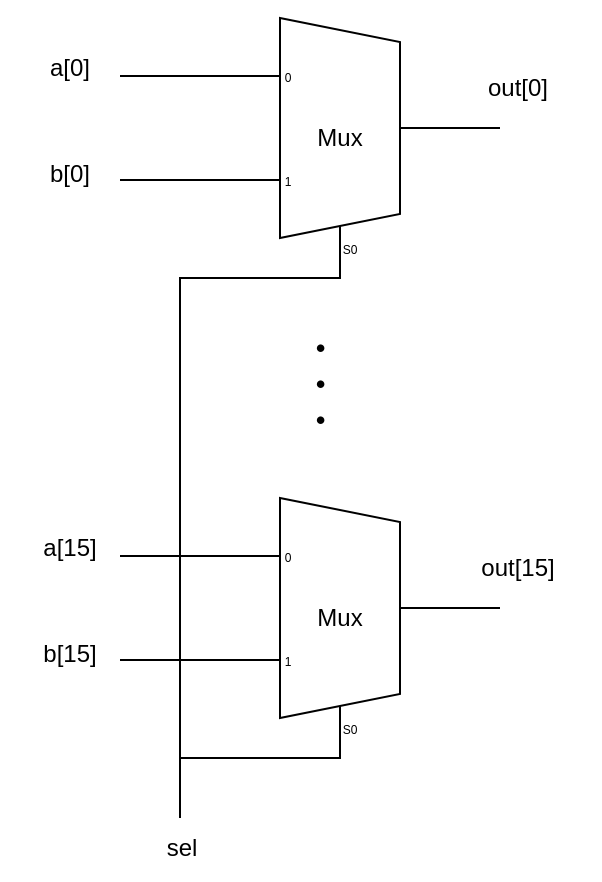 <mxfile version="24.7.17">
  <diagram name="ページ1" id="kCZ1K9Wbg2DakUKIsbAN">
    <mxGraphModel dx="1098" dy="868" grid="1" gridSize="10" guides="1" tooltips="1" connect="1" arrows="1" fold="1" page="1" pageScale="1" pageWidth="827" pageHeight="1169" math="0" shadow="0">
      <root>
        <mxCell id="0" />
        <mxCell id="1" parent="0" />
        <mxCell id="yifaa34ucXqF-eC60_fF-23" value="" style="rounded=0;whiteSpace=wrap;html=1;fillColor=none;strokeColor=none;" parent="1" vertex="1">
          <mxGeometry x="130" y="81" width="300" height="440" as="geometry" />
        </mxCell>
        <mxCell id="yifaa34ucXqF-eC60_fF-21" value="&lt;span style=&quot;font-size: 15px;&quot;&gt;・&lt;/span&gt;&lt;div style=&quot;font-size: 15px;&quot;&gt;&lt;span style=&quot;font-size: 15px;&quot;&gt;・&lt;/span&gt;&lt;/div&gt;&lt;div style=&quot;font-size: 15px;&quot;&gt;&lt;span style=&quot;font-size: 15px;&quot;&gt;・&lt;/span&gt;&lt;/div&gt;" style="text;html=1;align=center;verticalAlign=middle;whiteSpace=wrap;rounded=0;fontStyle=1;fontSize=15;" parent="1" vertex="1">
          <mxGeometry x="260" y="250" width="60" height="45" as="geometry" />
        </mxCell>
        <mxCell id="Q2xhgx171ck7sQDFLJzE-2" value="" style="endArrow=none;html=1;rounded=0;entryX=1;entryY=0.5;entryDx=0;entryDy=-5;entryPerimeter=0;" edge="1" parent="1" target="Q2xhgx171ck7sQDFLJzE-25">
          <mxGeometry width="50" height="50" relative="1" as="geometry">
            <mxPoint x="380" y="145" as="sourcePoint" />
            <mxPoint x="350.0" y="144.86" as="targetPoint" />
          </mxGeometry>
        </mxCell>
        <mxCell id="Q2xhgx171ck7sQDFLJzE-4" value="" style="endArrow=none;html=1;rounded=0;entryX=0;entryY=0.217;entryDx=0;entryDy=3;entryPerimeter=0;" edge="1" parent="1" target="Q2xhgx171ck7sQDFLJzE-25">
          <mxGeometry width="50" height="50" relative="1" as="geometry">
            <mxPoint x="190" y="119" as="sourcePoint" />
            <mxPoint x="250.0" y="114.92" as="targetPoint" />
          </mxGeometry>
        </mxCell>
        <mxCell id="Q2xhgx171ck7sQDFLJzE-5" value="a[0]" style="text;html=1;align=center;verticalAlign=middle;whiteSpace=wrap;rounded=0;" vertex="1" parent="1">
          <mxGeometry x="140" y="100" width="50" height="30" as="geometry" />
        </mxCell>
        <mxCell id="Q2xhgx171ck7sQDFLJzE-7" value="b[0]" style="text;html=1;align=center;verticalAlign=middle;whiteSpace=wrap;rounded=0;" vertex="1" parent="1">
          <mxGeometry x="140" y="153" width="50" height="30" as="geometry" />
        </mxCell>
        <mxCell id="Q2xhgx171ck7sQDFLJzE-8" value="out[0]" style="text;html=1;align=center;verticalAlign=middle;whiteSpace=wrap;rounded=0;" vertex="1" parent="1">
          <mxGeometry x="364" y="110" width="50" height="30" as="geometry" />
        </mxCell>
        <mxCell id="Q2xhgx171ck7sQDFLJzE-25" value="Mux" style="shadow=0;dashed=0;align=center;html=1;strokeWidth=1;shape=mxgraph.electrical.abstract.mux2;whiteSpace=wrap;" vertex="1" parent="1">
          <mxGeometry x="260" y="90" width="80" height="120" as="geometry" />
        </mxCell>
        <mxCell id="Q2xhgx171ck7sQDFLJzE-27" value="sel" style="text;html=1;align=center;verticalAlign=middle;whiteSpace=wrap;rounded=0;" vertex="1" parent="1">
          <mxGeometry x="206" y="490" width="30" height="30" as="geometry" />
        </mxCell>
        <mxCell id="Q2xhgx171ck7sQDFLJzE-29" value="" style="endArrow=none;html=1;rounded=0;entryX=0.375;entryY=1;entryDx=10;entryDy=0;entryPerimeter=0;" edge="1" parent="1" target="Q2xhgx171ck7sQDFLJzE-25">
          <mxGeometry width="50" height="50" relative="1" as="geometry">
            <mxPoint x="220" y="490" as="sourcePoint" />
            <mxPoint x="300" y="220" as="targetPoint" />
            <Array as="points">
              <mxPoint x="220" y="220" />
              <mxPoint x="300" y="220" />
            </Array>
          </mxGeometry>
        </mxCell>
        <mxCell id="Q2xhgx171ck7sQDFLJzE-30" value="" style="endArrow=none;html=1;rounded=0;entryX=0;entryY=0.65;entryDx=0;entryDy=3;entryPerimeter=0;" edge="1" parent="1" target="Q2xhgx171ck7sQDFLJzE-25">
          <mxGeometry width="50" height="50" relative="1" as="geometry">
            <mxPoint x="190" y="171" as="sourcePoint" />
            <mxPoint x="260" y="170" as="targetPoint" />
          </mxGeometry>
        </mxCell>
        <mxCell id="Q2xhgx171ck7sQDFLJzE-39" value="" style="endArrow=none;html=1;rounded=0;entryX=1;entryY=0.5;entryDx=0;entryDy=-5;entryPerimeter=0;" edge="1" target="Q2xhgx171ck7sQDFLJzE-44" parent="1">
          <mxGeometry width="50" height="50" relative="1" as="geometry">
            <mxPoint x="380" y="385" as="sourcePoint" />
            <mxPoint x="350.0" y="384.86" as="targetPoint" />
          </mxGeometry>
        </mxCell>
        <mxCell id="Q2xhgx171ck7sQDFLJzE-40" value="" style="endArrow=none;html=1;rounded=0;entryX=0;entryY=0.217;entryDx=0;entryDy=3;entryPerimeter=0;" edge="1" target="Q2xhgx171ck7sQDFLJzE-44" parent="1">
          <mxGeometry width="50" height="50" relative="1" as="geometry">
            <mxPoint x="190" y="359" as="sourcePoint" />
            <mxPoint x="250.0" y="354.92" as="targetPoint" />
          </mxGeometry>
        </mxCell>
        <mxCell id="Q2xhgx171ck7sQDFLJzE-41" value="a[15]" style="text;html=1;align=center;verticalAlign=middle;whiteSpace=wrap;rounded=0;" vertex="1" parent="1">
          <mxGeometry x="140" y="340" width="50" height="30" as="geometry" />
        </mxCell>
        <mxCell id="Q2xhgx171ck7sQDFLJzE-42" value="b[15]" style="text;html=1;align=center;verticalAlign=middle;whiteSpace=wrap;rounded=0;" vertex="1" parent="1">
          <mxGeometry x="140" y="393" width="50" height="30" as="geometry" />
        </mxCell>
        <mxCell id="Q2xhgx171ck7sQDFLJzE-43" value="out[15]" style="text;html=1;align=center;verticalAlign=middle;whiteSpace=wrap;rounded=0;" vertex="1" parent="1">
          <mxGeometry x="364" y="350" width="50" height="30" as="geometry" />
        </mxCell>
        <mxCell id="Q2xhgx171ck7sQDFLJzE-44" value="Mux" style="shadow=0;dashed=0;align=center;html=1;strokeWidth=1;shape=mxgraph.electrical.abstract.mux2;whiteSpace=wrap;" vertex="1" parent="1">
          <mxGeometry x="260" y="330" width="80" height="120" as="geometry" />
        </mxCell>
        <mxCell id="Q2xhgx171ck7sQDFLJzE-45" value="" style="endArrow=none;html=1;rounded=0;entryX=0;entryY=0.65;entryDx=0;entryDy=3;entryPerimeter=0;" edge="1" target="Q2xhgx171ck7sQDFLJzE-44" parent="1">
          <mxGeometry width="50" height="50" relative="1" as="geometry">
            <mxPoint x="190" y="411" as="sourcePoint" />
            <mxPoint x="260" y="410" as="targetPoint" />
          </mxGeometry>
        </mxCell>
        <mxCell id="Q2xhgx171ck7sQDFLJzE-46" value="" style="endArrow=none;html=1;rounded=0;entryX=0.375;entryY=1;entryDx=10;entryDy=0;entryPerimeter=0;" edge="1" parent="1" target="Q2xhgx171ck7sQDFLJzE-44">
          <mxGeometry width="50" height="50" relative="1" as="geometry">
            <mxPoint x="220" y="460" as="sourcePoint" />
            <mxPoint x="320" y="470" as="targetPoint" />
            <Array as="points">
              <mxPoint x="300" y="460" />
            </Array>
          </mxGeometry>
        </mxCell>
      </root>
    </mxGraphModel>
  </diagram>
</mxfile>
